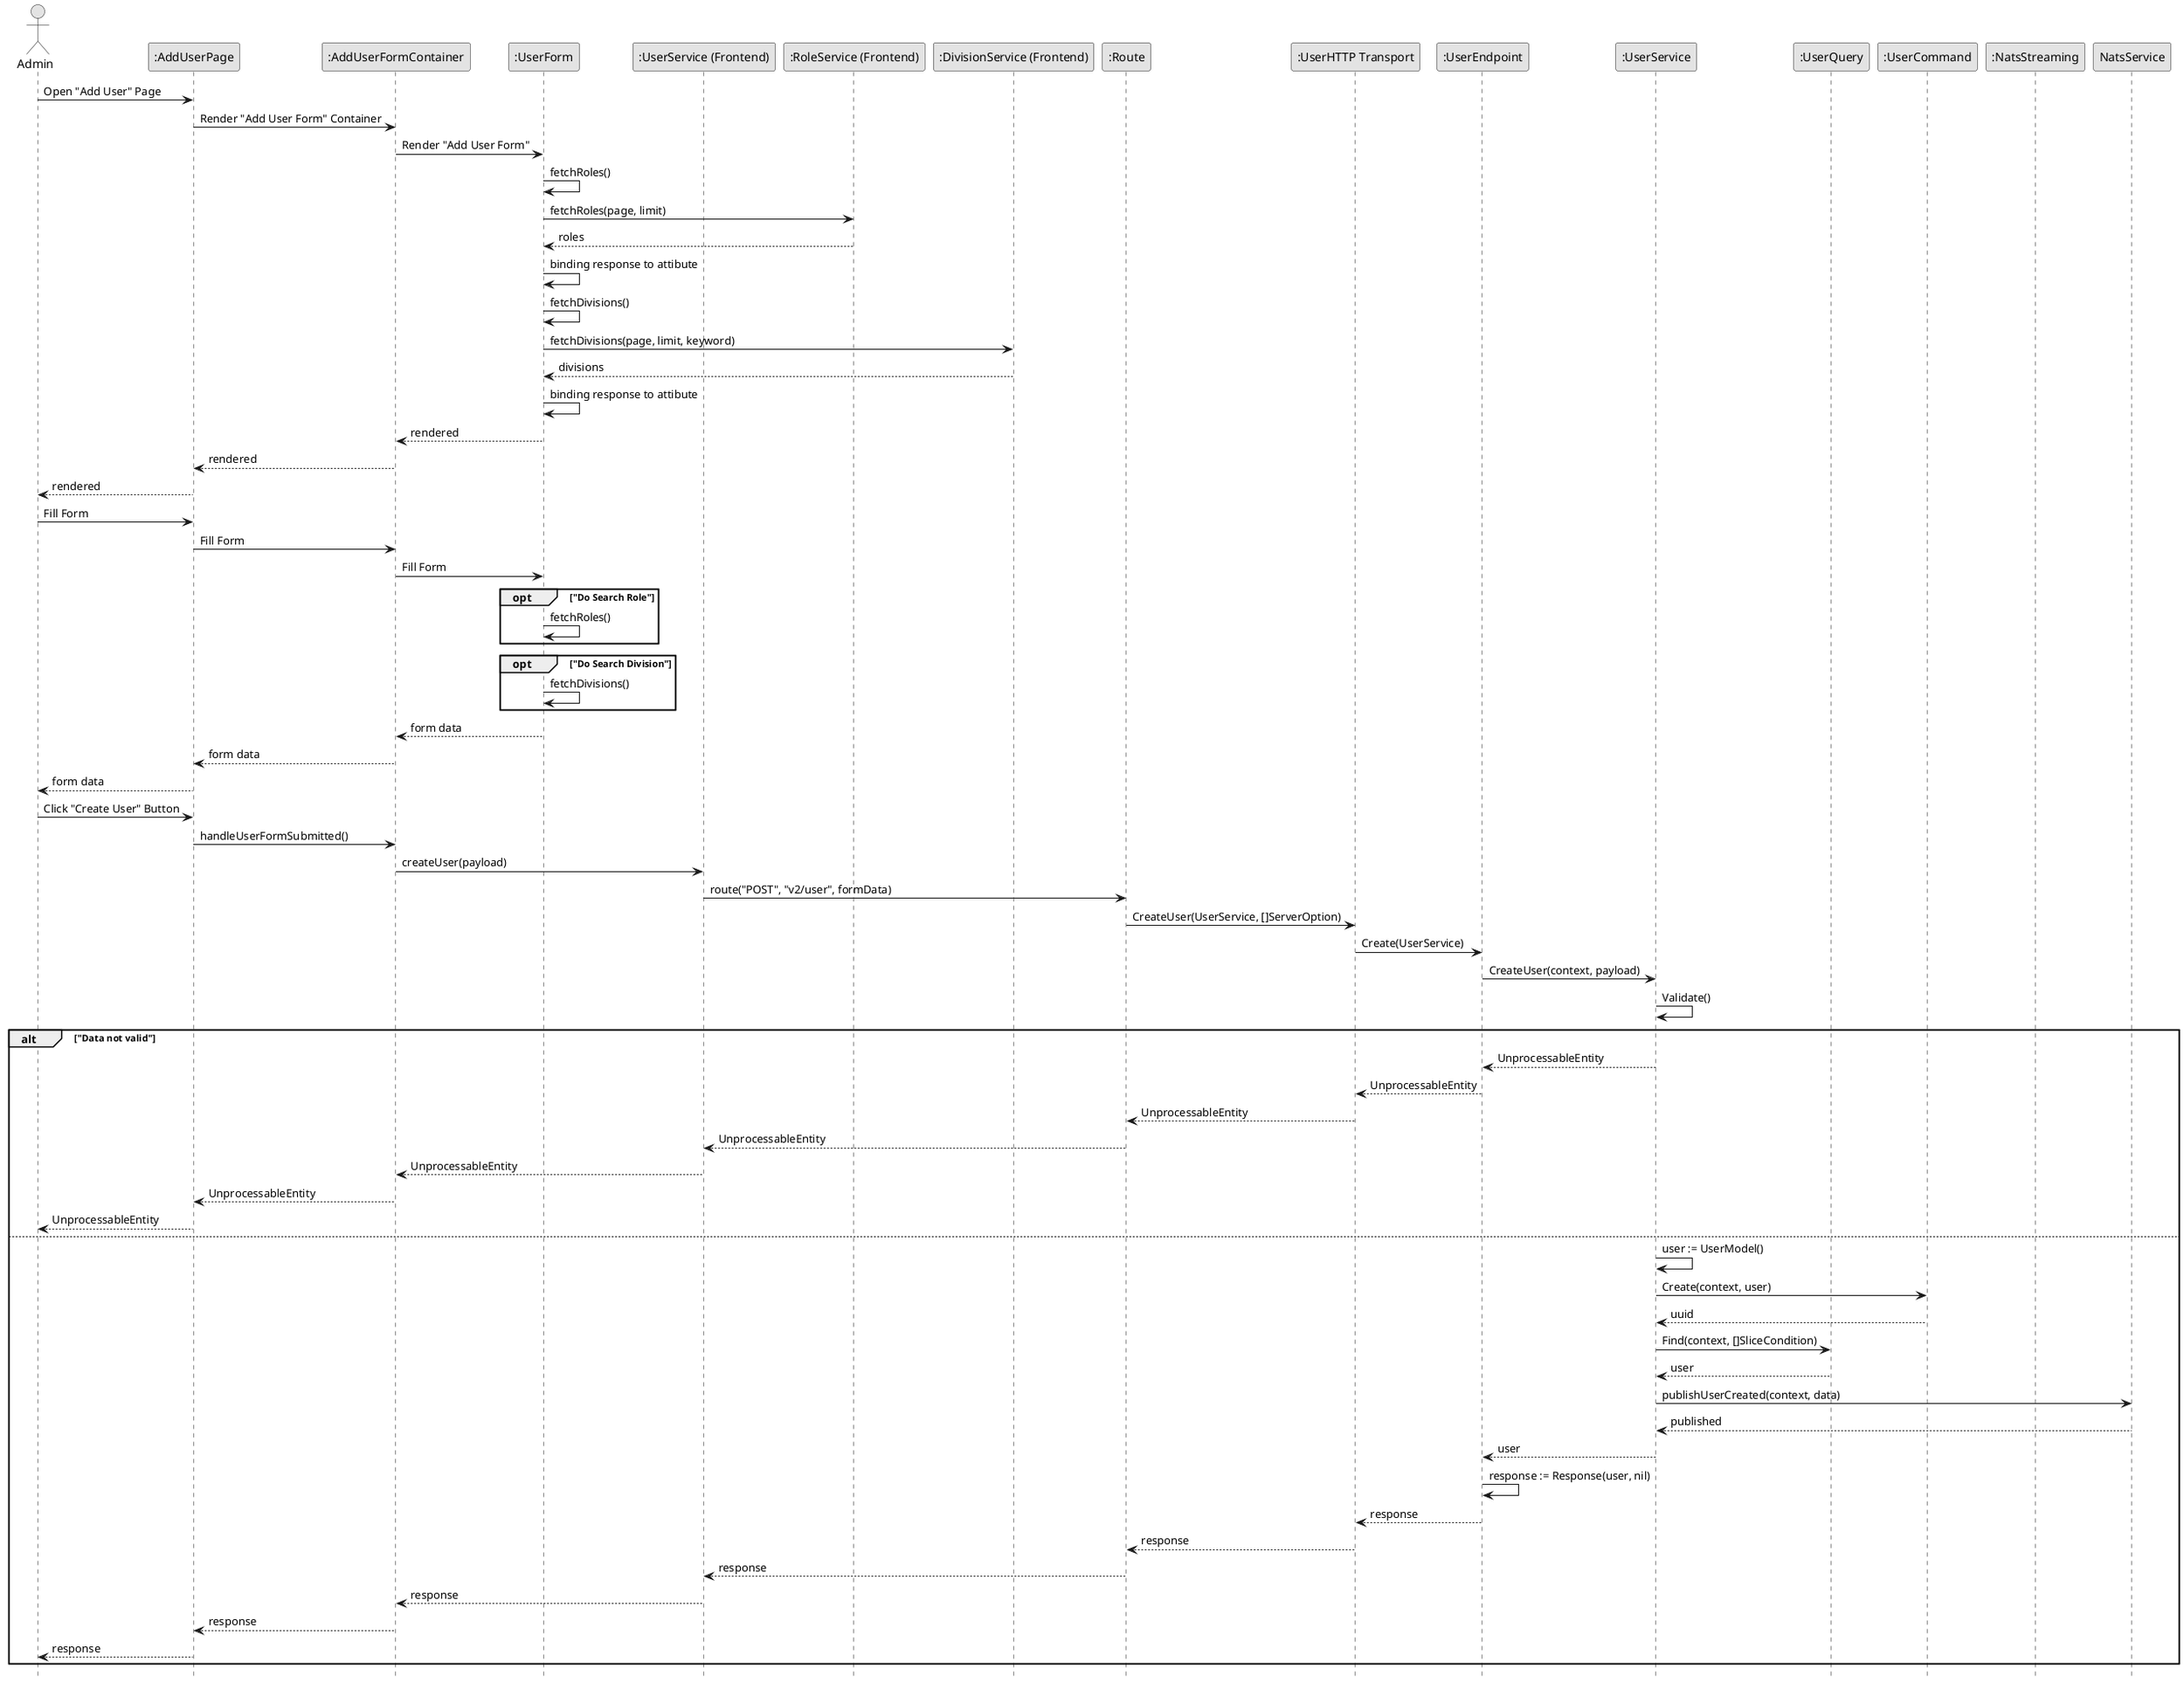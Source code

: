 @startuml CreateUser

skinparam Monochrome true
skinparam Shadowing false
hide footbox

actor Admin
participant ":AddUserPage" as CreateUserPage
participant ":AddUserFormContainer" as AddUserFormContainer
participant ":UserForm" as UserFormComponent
participant ":UserService (Frontend)" as FEUserService
participant ":RoleService (Frontend)" as FERoleService
participant ":DivisionService (Frontend)" as FEDivisionService
participant ":Route" as Route
participant ":UserHTTP Transport" as UserHTTPTransport
participant ":UserEndpoint" as UserEndpoint
participant ":UserService" as UserService
participant ":UserQuery" as UserQuery
participant ":UserCommand" as UserCommand
participant ":NatsStreaming" as NatsStreaming

' Load Data
Admin->CreateUserPage: Open "Add User" Page
CreateUserPage->AddUserFormContainer: Render "Add User Form" Container
AddUserFormContainer->UserFormComponent: Render "Add User Form"

' Fetch Roles
UserFormComponent->UserFormComponent: fetchRoles()
UserFormComponent->FERoleService: fetchRoles(page, limit)
FERoleService-->UserFormComponent: roles
UserFormComponent->UserFormComponent: binding response to attibute
' End Fetch Roles

' Fetch Division
UserFormComponent->UserFormComponent: fetchDivisions()
UserFormComponent->FEDivisionService: fetchDivisions(page, limit, keyword)
FEDivisionService-->UserFormComponent: divisions
UserFormComponent->UserFormComponent: binding response to attibute
' End Fetch Division

UserFormComponent-->AddUserFormContainer: rendered
AddUserFormContainer-->CreateUserPage: rendered
CreateUserPage-->Admin: rendered
' End Load Data

' Fill Data
Admin->CreateUserPage: Fill Form
CreateUserPage->AddUserFormContainer: Fill Form
AddUserFormContainer->UserFormComponent: Fill Form

opt "Do Search Role"
    UserFormComponent->UserFormComponent: fetchRoles()
end

opt "Do Search Division"
    UserFormComponent->UserFormComponent: fetchDivisions()
end

UserFormComponent-->AddUserFormContainer: form data
AddUserFormContainer-->CreateUserPage: form data
CreateUserPage-->Admin: form data
' End Fill Data

Admin->CreateUserPage: Click "Create User" Button
CreateUserPage->AddUserFormContainer: handleUserFormSubmitted()
AddUserFormContainer->FEUserService: createUser(payload)
FEUserService->Route: route("POST", "v2/user", formData)
Route->UserHTTPTransport: CreateUser(UserService, []ServerOption)
UserHTTPTransport->UserEndpoint: Create(UserService)
UserEndpoint->UserService: CreateUser(context, payload)
UserService->UserService: Validate()

alt "Data not valid"
    UserService-->UserEndpoint: UnprocessableEntity
    UserEndpoint-->UserHTTPTransport: UnprocessableEntity
    UserHTTPTransport-->Route: UnprocessableEntity
    Route-->FEUserService: UnprocessableEntity
    FEUserService-->AddUserFormContainer: UnprocessableEntity
    AddUserFormContainer-->CreateUserPage: UnprocessableEntity
    CreateUserPage-->Admin: UnprocessableEntity
else
    UserService->UserService: user := UserModel()
    UserService->UserCommand: Create(context, user)
    UserCommand-->UserService: uuid
    UserService->UserQuery: Find(context, []SliceCondition)
    UserQuery-->UserService: user

    UserService->NatsService: publishUserCreated(context, data)
    NatsService-->UserService: published

    UserService-->UserEndpoint: user
    UserEndpoint->UserEndpoint:  response := Response(user, nil)
    UserEndpoint-->UserHTTPTransport: response
    UserHTTPTransport-->Route: response
    Route-->FEUserService: response
    FEUserService-->AddUserFormContainer: response
    AddUserFormContainer-->CreateUserPage: response
    CreateUserPage-->Admin: response
end

@enduml